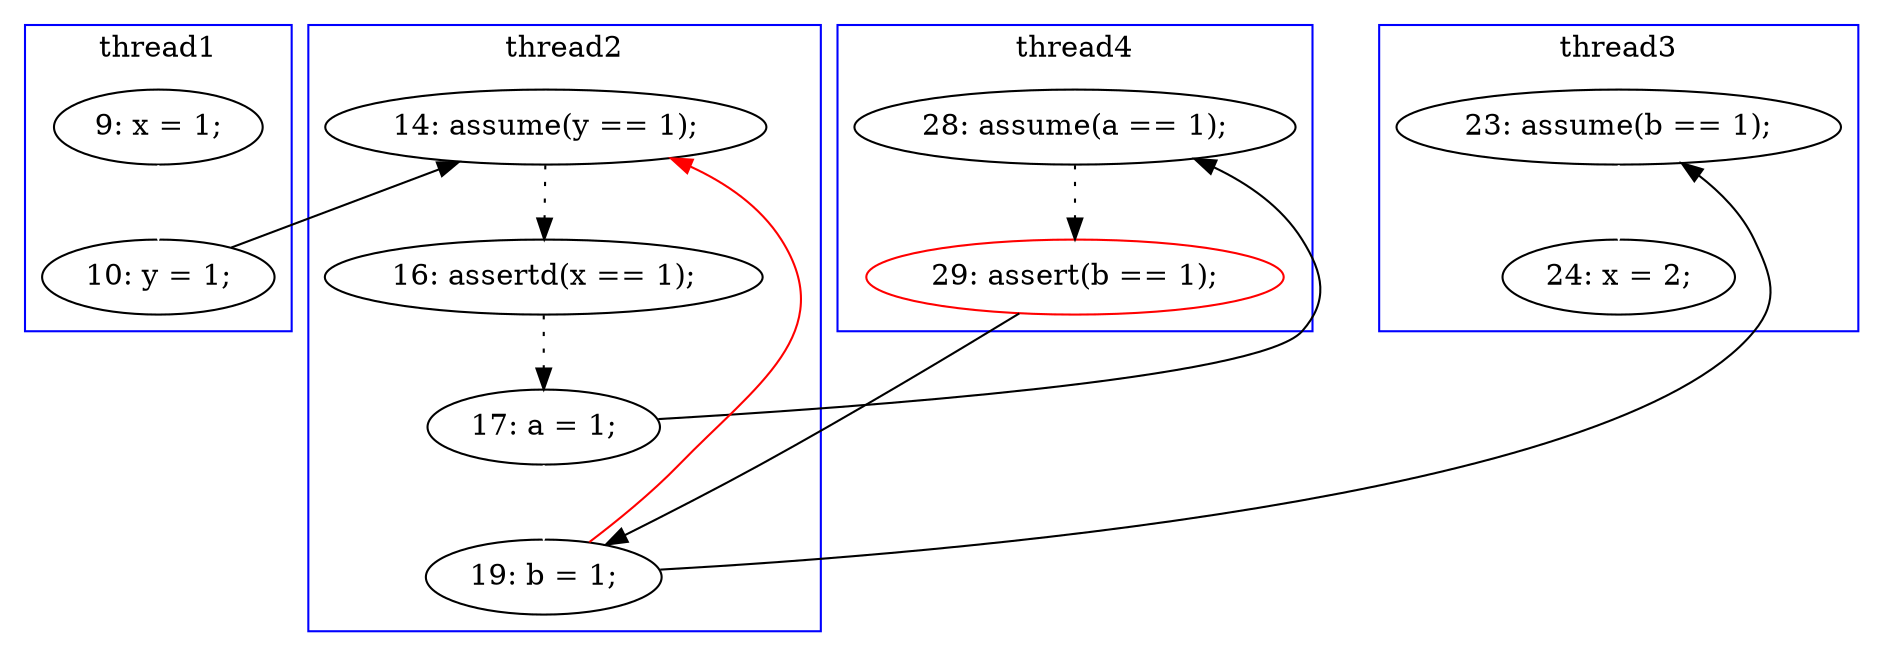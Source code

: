 digraph Counterexample {
	13 -> 15 [color = black, style = solid, constraint = false]
	17 -> 18 [color = black, style = dotted]
	20 -> 21 [color = black, style = solid, constraint = false]
	18 -> 19 [color = black, style = solid, constraint = false]
	21 -> 30 [color = black, style = solid, constraint = false]
	18 -> 21 [color = white, style = solid]
	19 -> 20 [color = black, style = dotted]
	11 -> 13 [color = white, style = solid]
	30 -> 31 [color = white, style = solid]
	15 -> 17 [color = black, style = dotted]
	21 -> 15 [color = red, style = solid, constraint = false]
	subgraph cluster1 {
		label = thread1
		color = blue
		11  [label = "9: x = 1;"]
		13  [label = "10: y = 1;"]
	}
	subgraph cluster3 {
		label = thread3
		color = blue
		31  [label = "24: x = 2;"]
		30  [label = "23: assume(b == 1);"]
	}
	subgraph cluster2 {
		label = thread2
		color = blue
		18  [label = "17: a = 1;"]
		17  [label = "16: assertd(x == 1);"]
		21  [label = "19: b = 1;"]
		15  [label = "14: assume(y == 1);"]
	}
	subgraph cluster4 {
		label = thread4
		color = blue
		19  [label = "28: assume(a == 1);"]
		20  [label = "29: assert(b == 1);", color = red]
	}
}
